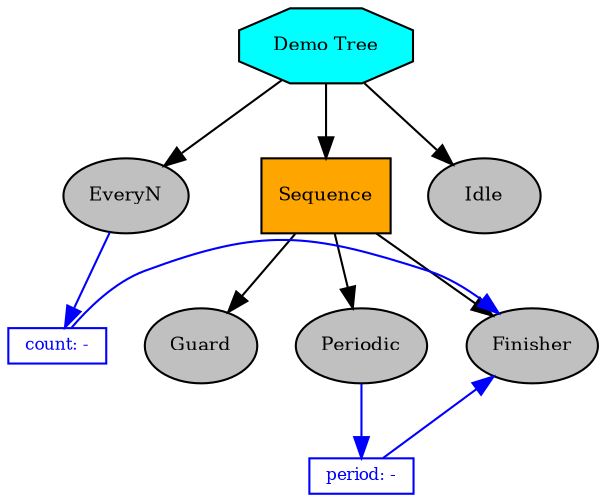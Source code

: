 digraph pastafarianism {
graph [fontname="times-roman"];
node [fontname="times-roman"];
edge [fontname="times-roman"];
"Demo Tree" [label="Demo Tree", shape=octagon, style=filled, fillcolor=cyan, fontsize=9, fontcolor=black];
EveryN [label=EveryN, shape=ellipse, style=filled, fillcolor=gray, fontsize=9, fontcolor=black];
"Demo Tree" -> EveryN;
Sequence [label=Sequence, shape=box, style=filled, fillcolor=orange, fontsize=9, fontcolor=black];
"Demo Tree" -> Sequence;
Guard [label=Guard, shape=ellipse, style=filled, fillcolor=gray, fontsize=9, fontcolor=black];
Sequence -> Guard;
Periodic [label=Periodic, shape=ellipse, style=filled, fillcolor=gray, fontsize=9, fontcolor=black];
Sequence -> Periodic;
Finisher [label=Finisher, shape=ellipse, style=filled, fillcolor=gray, fontsize=9, fontcolor=black];
Sequence -> Finisher;
subgraph  {
label=children_of_Sequence;
rank=same;
Guard [label=Guard, shape=ellipse, style=filled, fillcolor=gray, fontsize=9, fontcolor=black];
Periodic [label=Periodic, shape=ellipse, style=filled, fillcolor=gray, fontsize=9, fontcolor=black];
Finisher [label=Finisher, shape=ellipse, style=filled, fillcolor=gray, fontsize=9, fontcolor=black];
}

Idle [label=Idle, shape=ellipse, style=filled, fillcolor=gray, fontsize=9, fontcolor=black];
"Demo Tree" -> Idle;
subgraph  {
label="children_of_Demo Tree";
rank=same;
EveryN [label=EveryN, shape=ellipse, style=filled, fillcolor=gray, fontsize=9, fontcolor=black];
Sequence [label=Sequence, shape=box, style=filled, fillcolor=orange, fontsize=9, fontcolor=black];
Idle [label=Idle, shape=ellipse, style=filled, fillcolor=gray, fontsize=9, fontcolor=black];
}

count [label="count: -", shape=box, style=filled, color=blue, fillcolor=white, fontsize=8, fontcolor=blue, width=0, height=0, fixedsize=False];
count -> Finisher  [color=blue, constraint=False];
EveryN -> count  [color=blue, constraint=True];
period [label="period: -", shape=box, style=filled, color=blue, fillcolor=white, fontsize=8, fontcolor=blue, width=0, height=0, fixedsize=False];
period -> Finisher  [color=blue, constraint=False];
Periodic -> period  [color=blue, constraint=True];
}
